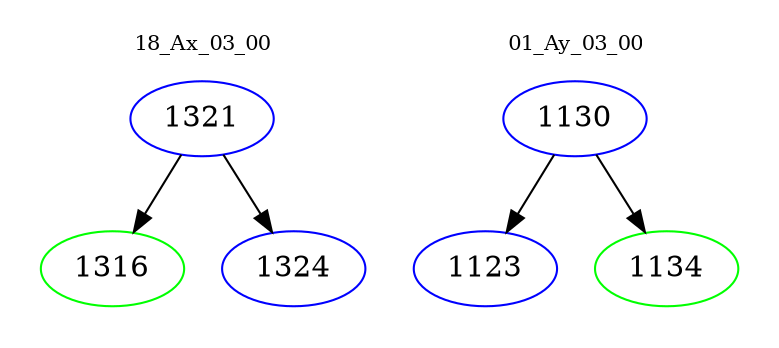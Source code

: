 digraph{
subgraph cluster_0 {
color = white
label = "18_Ax_03_00";
fontsize=10;
T0_1321 [label="1321", color="blue"]
T0_1321 -> T0_1316 [color="black"]
T0_1316 [label="1316", color="green"]
T0_1321 -> T0_1324 [color="black"]
T0_1324 [label="1324", color="blue"]
}
subgraph cluster_1 {
color = white
label = "01_Ay_03_00";
fontsize=10;
T1_1130 [label="1130", color="blue"]
T1_1130 -> T1_1123 [color="black"]
T1_1123 [label="1123", color="blue"]
T1_1130 -> T1_1134 [color="black"]
T1_1134 [label="1134", color="green"]
}
}

